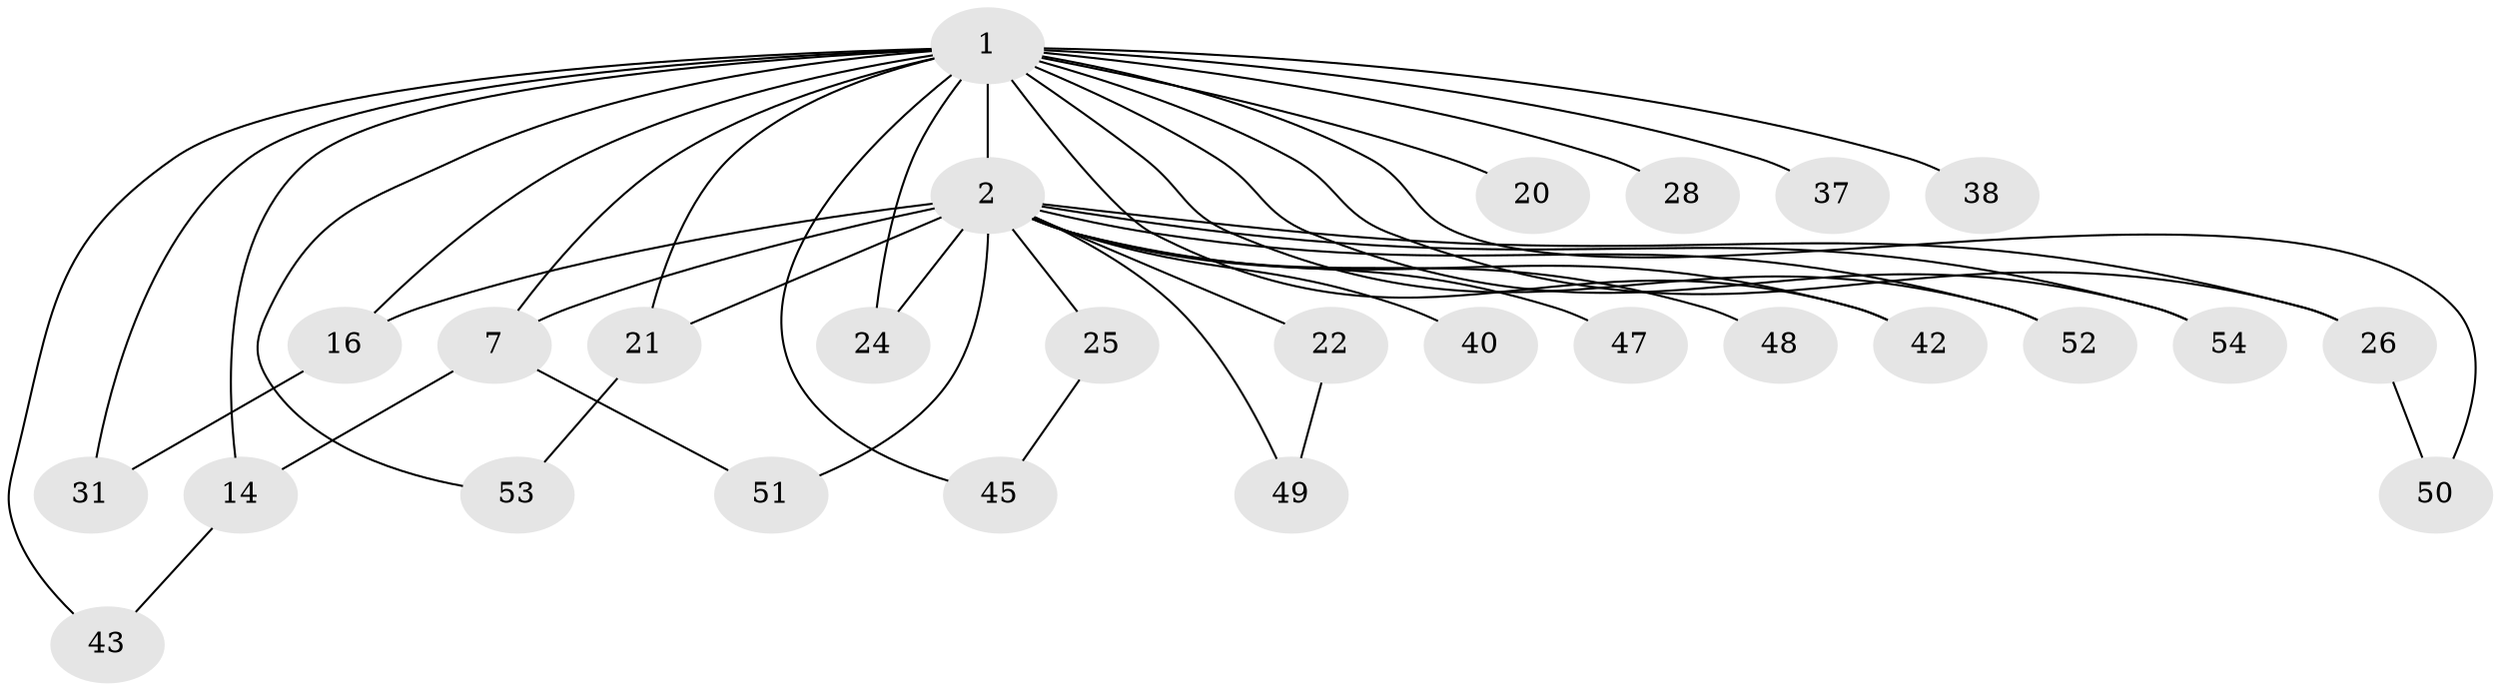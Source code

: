 // original degree distribution, {9: 0.018518518518518517, 13: 0.037037037037037035, 16: 0.018518518518518517, 18: 0.018518518518518517, 20: 0.05555555555555555, 15: 0.018518518518518517, 12: 0.018518518518518517, 2: 0.5370370370370371, 3: 0.18518518518518517, 5: 0.037037037037037035, 4: 0.05555555555555555}
// Generated by graph-tools (version 1.1) at 2025/13/03/09/25 04:13:51]
// undirected, 27 vertices, 42 edges
graph export_dot {
graph [start="1"]
  node [color=gray90,style=filled];
  1 [super="+6"];
  2 [super="+5+17+3+4+27"];
  7 [super="+12"];
  14;
  16;
  20;
  21 [super="+23"];
  22;
  24;
  25;
  26;
  28;
  31 [super="+32+35"];
  37;
  38;
  40;
  42;
  43;
  45;
  47;
  48;
  49;
  50;
  51;
  52;
  53;
  54;
  1 -- 2 [weight=32];
  1 -- 7 [weight=4];
  1 -- 14;
  1 -- 16;
  1 -- 20;
  1 -- 21 [weight=2];
  1 -- 24;
  1 -- 26;
  1 -- 28;
  1 -- 31 [weight=2];
  1 -- 37 [weight=2];
  1 -- 38 [weight=2];
  1 -- 42;
  1 -- 43;
  1 -- 45;
  1 -- 50;
  1 -- 52;
  1 -- 53;
  1 -- 54;
  2 -- 7 [weight=6];
  2 -- 26;
  2 -- 42;
  2 -- 47;
  2 -- 48 [weight=2];
  2 -- 24;
  2 -- 25 [weight=2];
  2 -- 40;
  2 -- 52;
  2 -- 54;
  2 -- 22 [weight=2];
  2 -- 16;
  2 -- 49;
  2 -- 21;
  2 -- 51;
  7 -- 14;
  7 -- 51;
  14 -- 43;
  16 -- 31;
  21 -- 53;
  22 -- 49;
  25 -- 45;
  26 -- 50;
}
